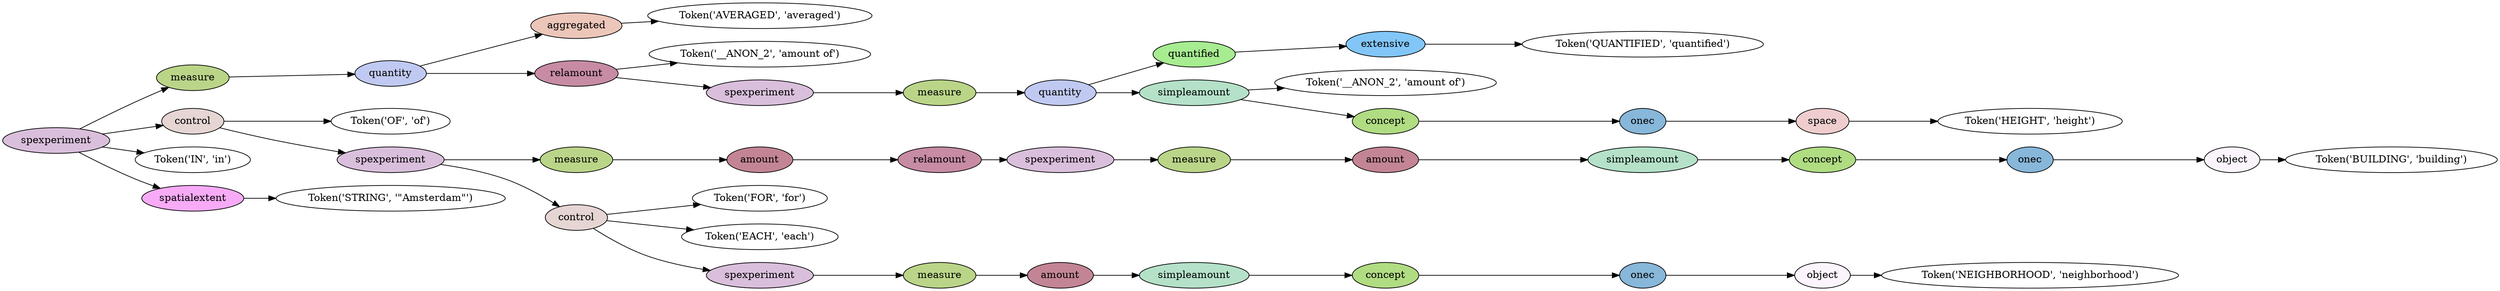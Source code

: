 digraph G {
rankdir=LR;
0 [label="Token('AVERAGED', 'averaged')"];
1 [fillcolor="#ecc6b9", label=aggregated, style=filled];
1 -> 0;
2 [label="Token('__ANON_2', 'amount of')"];
3 [label="Token('QUANTIFIED', 'quantified')"];
4 [fillcolor="#82c6f8", label=extensive, style=filled];
4 -> 3;
5 [fillcolor="#a7ec91", label=quantified, style=filled];
5 -> 4;
6 [label="Token('__ANON_2', 'amount of')"];
7 [label="Token('HEIGHT', 'height')"];
8 [fillcolor="#efcdce", label=space, style=filled];
8 -> 7;
9 [fillcolor="#87b7d9", label=onec, style=filled];
9 -> 8;
10 [fillcolor="#b0dc82", label=concept, style=filled];
10 -> 9;
11 [fillcolor="#b4e1c8", label=simpleamount, style=filled];
11 -> 6;
11 -> 10;
12 [fillcolor="#c0c9f1", label=quantity, style=filled];
12 -> 5;
12 -> 11;
13 [fillcolor="#bad588", label=measure, style=filled];
13 -> 12;
14 [fillcolor="#dabfdc", label=spexperiment, style=filled];
14 -> 13;
15 [fillcolor="#c78ba4", label=relamount, style=filled];
15 -> 2;
15 -> 14;
16 [fillcolor="#c0c9f1", label=quantity, style=filled];
16 -> 1;
16 -> 15;
17 [fillcolor="#bad588", label=measure, style=filled];
17 -> 16;
18 [label="Token('OF', 'of')"];
19 [label="Token('BUILDING', 'building')"];
20 [fillcolor="#fbf4fd", label=object, style=filled];
20 -> 19;
21 [fillcolor="#87b7d9", label=onec, style=filled];
21 -> 20;
22 [fillcolor="#b0dc82", label=concept, style=filled];
22 -> 21;
23 [fillcolor="#b4e1c8", label=simpleamount, style=filled];
23 -> 22;
24 [fillcolor="#c38595", label=amount, style=filled];
24 -> 23;
25 [fillcolor="#bad588", label=measure, style=filled];
25 -> 24;
26 [fillcolor="#dabfdc", label=spexperiment, style=filled];
26 -> 25;
27 [fillcolor="#c78ba4", label=relamount, style=filled];
27 -> 26;
28 [fillcolor="#c38595", label=amount, style=filled];
28 -> 27;
29 [fillcolor="#bad588", label=measure, style=filled];
29 -> 28;
30 [label="Token('FOR', 'for')"];
31 [label="Token('EACH', 'each')"];
32 [label="Token('NEIGHBORHOOD', 'neighborhood')"];
33 [fillcolor="#fbf4fd", label=object, style=filled];
33 -> 32;
34 [fillcolor="#87b7d9", label=onec, style=filled];
34 -> 33;
35 [fillcolor="#b0dc82", label=concept, style=filled];
35 -> 34;
36 [fillcolor="#b4e1c8", label=simpleamount, style=filled];
36 -> 35;
37 [fillcolor="#c38595", label=amount, style=filled];
37 -> 36;
38 [fillcolor="#bad588", label=measure, style=filled];
38 -> 37;
39 [fillcolor="#dabfdc", label=spexperiment, style=filled];
39 -> 38;
40 [fillcolor="#e5d5d3", label=control, style=filled];
40 -> 30;
40 -> 31;
40 -> 39;
41 [fillcolor="#dabfdc", label=spexperiment, style=filled];
41 -> 29;
41 -> 40;
42 [fillcolor="#e5d5d3", label=control, style=filled];
42 -> 18;
42 -> 41;
43 [label="Token('IN', 'in')"];
44 [label="Token('STRING', '\"Amsterdam\"')"];
45 [fillcolor="#f7abf6", label=spatialextent, style=filled];
45 -> 44;
46 [fillcolor="#dabfdc", label=spexperiment, style=filled];
46 -> 17;
46 -> 42;
46 -> 43;
46 -> 45;
}
